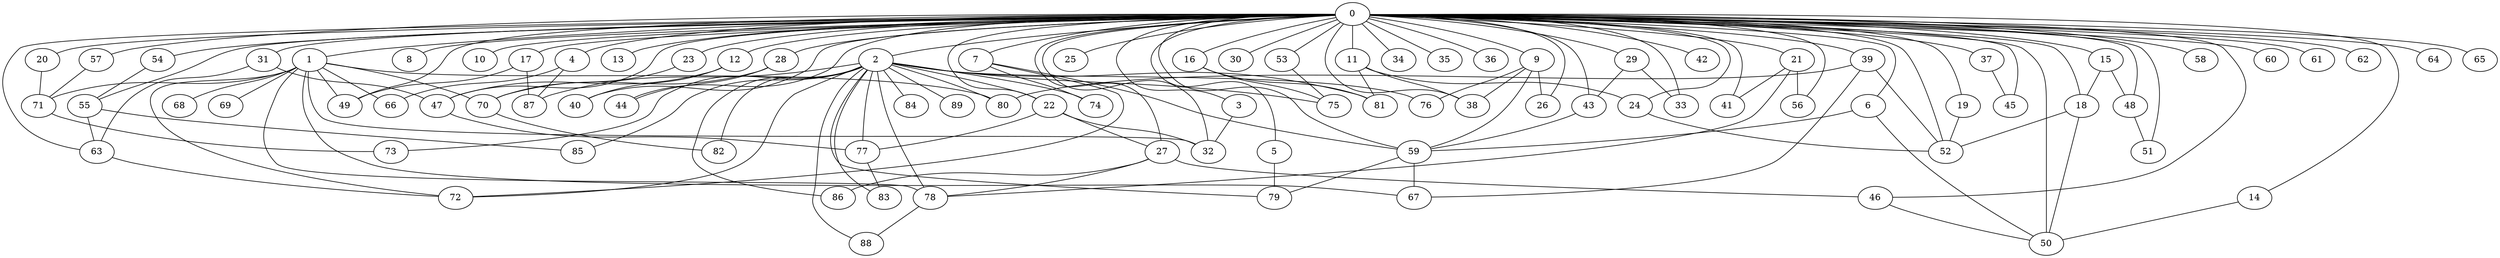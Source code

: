 
graph graphname {
    0 -- 1
0 -- 2
0 -- 3
0 -- 4
0 -- 5
0 -- 6
0 -- 7
0 -- 8
0 -- 9
0 -- 10
0 -- 11
0 -- 12
0 -- 13
0 -- 14
0 -- 15
0 -- 16
0 -- 17
0 -- 18
0 -- 19
0 -- 20
0 -- 21
0 -- 22
0 -- 23
0 -- 24
0 -- 25
0 -- 26
0 -- 27
0 -- 28
0 -- 29
0 -- 30
0 -- 31
0 -- 32
0 -- 33
0 -- 34
0 -- 35
0 -- 36
0 -- 37
0 -- 38
0 -- 39
0 -- 40
0 -- 41
0 -- 42
0 -- 43
0 -- 44
0 -- 45
0 -- 46
0 -- 47
0 -- 48
0 -- 49
0 -- 50
0 -- 51
0 -- 52
0 -- 53
0 -- 54
0 -- 55
0 -- 56
0 -- 57
0 -- 58
0 -- 59
0 -- 60
0 -- 61
0 -- 62
0 -- 63
0 -- 64
0 -- 65
1 -- 66
1 -- 67
1 -- 68
1 -- 69
1 -- 70
1 -- 71
1 -- 72
1 -- 32
1 -- 80
1 -- 78
1 -- 49
2 -- 72
2 -- 73
2 -- 74
2 -- 75
2 -- 76
2 -- 77
2 -- 78
2 -- 79
2 -- 80
2 -- 81
2 -- 82
2 -- 83
2 -- 84
2 -- 85
2 -- 86
2 -- 87
2 -- 88
2 -- 89
2 -- 22
3 -- 32
4 -- 66
4 -- 87
5 -- 79
6 -- 50
6 -- 59
7 -- 59
7 -- 72
7 -- 74
9 -- 26
9 -- 59
9 -- 76
9 -- 38
11 -- 38
11 -- 24
11 -- 81
12 -- 47
12 -- 40
14 -- 50
15 -- 18
15 -- 48
16 -- 75
16 -- 81
17 -- 49
17 -- 87
18 -- 52
18 -- 50
19 -- 52
20 -- 71
21 -- 56
21 -- 41
21 -- 78
22 -- 27
22 -- 77
22 -- 32
23 -- 70
24 -- 52
27 -- 46
27 -- 86
27 -- 78
28 -- 70
28 -- 44
29 -- 43
29 -- 33
31 -- 47
31 -- 63
37 -- 45
39 -- 52
39 -- 67
39 -- 80
43 -- 59
46 -- 50
47 -- 77
48 -- 51
53 -- 75
54 -- 55
55 -- 63
55 -- 85
57 -- 71
59 -- 67
59 -- 79
63 -- 72
70 -- 82
71 -- 73
77 -- 83
78 -- 88

}
